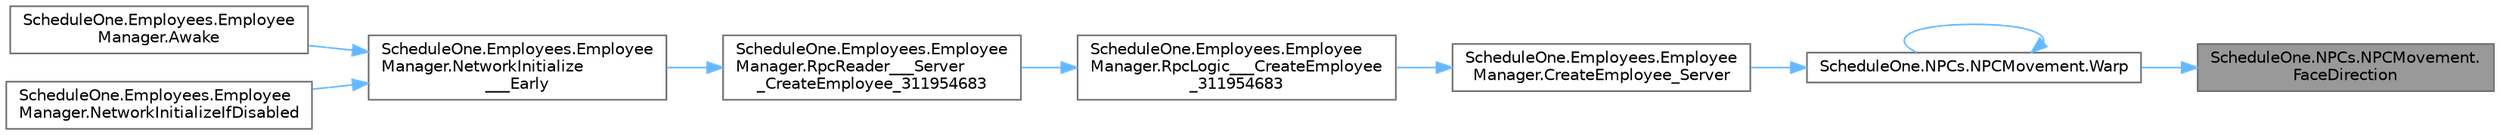 digraph "ScheduleOne.NPCs.NPCMovement.FaceDirection"
{
 // LATEX_PDF_SIZE
  bgcolor="transparent";
  edge [fontname=Helvetica,fontsize=10,labelfontname=Helvetica,labelfontsize=10];
  node [fontname=Helvetica,fontsize=10,shape=box,height=0.2,width=0.4];
  rankdir="RL";
  Node1 [id="Node000001",label="ScheduleOne.NPCs.NPCMovement.\lFaceDirection",height=0.2,width=0.4,color="gray40", fillcolor="grey60", style="filled", fontcolor="black",tooltip=" "];
  Node1 -> Node2 [id="edge1_Node000001_Node000002",dir="back",color="steelblue1",style="solid",tooltip=" "];
  Node2 [id="Node000002",label="ScheduleOne.NPCs.NPCMovement.Warp",height=0.2,width=0.4,color="grey40", fillcolor="white", style="filled",URL="$class_schedule_one_1_1_n_p_cs_1_1_n_p_c_movement.html#ae69bad7bd7b9508e374bfd788a3a4c5d",tooltip=" "];
  Node2 -> Node3 [id="edge2_Node000002_Node000003",dir="back",color="steelblue1",style="solid",tooltip=" "];
  Node3 [id="Node000003",label="ScheduleOne.Employees.Employee\lManager.CreateEmployee_Server",height=0.2,width=0.4,color="grey40", fillcolor="white", style="filled",URL="$class_schedule_one_1_1_employees_1_1_employee_manager.html#ad254e96a805a1f4aa6cf7eb5795847d2",tooltip=" "];
  Node3 -> Node4 [id="edge3_Node000003_Node000004",dir="back",color="steelblue1",style="solid",tooltip=" "];
  Node4 [id="Node000004",label="ScheduleOne.Employees.Employee\lManager.RpcLogic___CreateEmployee\l_311954683",height=0.2,width=0.4,color="grey40", fillcolor="white", style="filled",URL="$class_schedule_one_1_1_employees_1_1_employee_manager.html#a9218ea027155196038ca0d957d793515",tooltip=" "];
  Node4 -> Node5 [id="edge4_Node000004_Node000005",dir="back",color="steelblue1",style="solid",tooltip=" "];
  Node5 [id="Node000005",label="ScheduleOne.Employees.Employee\lManager.RpcReader___Server\l_CreateEmployee_311954683",height=0.2,width=0.4,color="grey40", fillcolor="white", style="filled",URL="$class_schedule_one_1_1_employees_1_1_employee_manager.html#a25d83caa5f30d1416d9b6987d0c8e52c",tooltip=" "];
  Node5 -> Node6 [id="edge5_Node000005_Node000006",dir="back",color="steelblue1",style="solid",tooltip=" "];
  Node6 [id="Node000006",label="ScheduleOne.Employees.Employee\lManager.NetworkInitialize\l___Early",height=0.2,width=0.4,color="grey40", fillcolor="white", style="filled",URL="$class_schedule_one_1_1_employees_1_1_employee_manager.html#a72b26ce92b75ed52f37d5363001334ec",tooltip=" "];
  Node6 -> Node7 [id="edge6_Node000006_Node000007",dir="back",color="steelblue1",style="solid",tooltip=" "];
  Node7 [id="Node000007",label="ScheduleOne.Employees.Employee\lManager.Awake",height=0.2,width=0.4,color="grey40", fillcolor="white", style="filled",URL="$class_schedule_one_1_1_employees_1_1_employee_manager.html#a0d7b369e7309f5fd88bf935a9d197273",tooltip=" "];
  Node6 -> Node8 [id="edge7_Node000006_Node000008",dir="back",color="steelblue1",style="solid",tooltip=" "];
  Node8 [id="Node000008",label="ScheduleOne.Employees.Employee\lManager.NetworkInitializeIfDisabled",height=0.2,width=0.4,color="grey40", fillcolor="white", style="filled",URL="$class_schedule_one_1_1_employees_1_1_employee_manager.html#a50e1c7e1e3f527498c7d50f22382ad13",tooltip=" "];
  Node2 -> Node2 [id="edge8_Node000002_Node000002",dir="back",color="steelblue1",style="solid",tooltip=" "];
}
